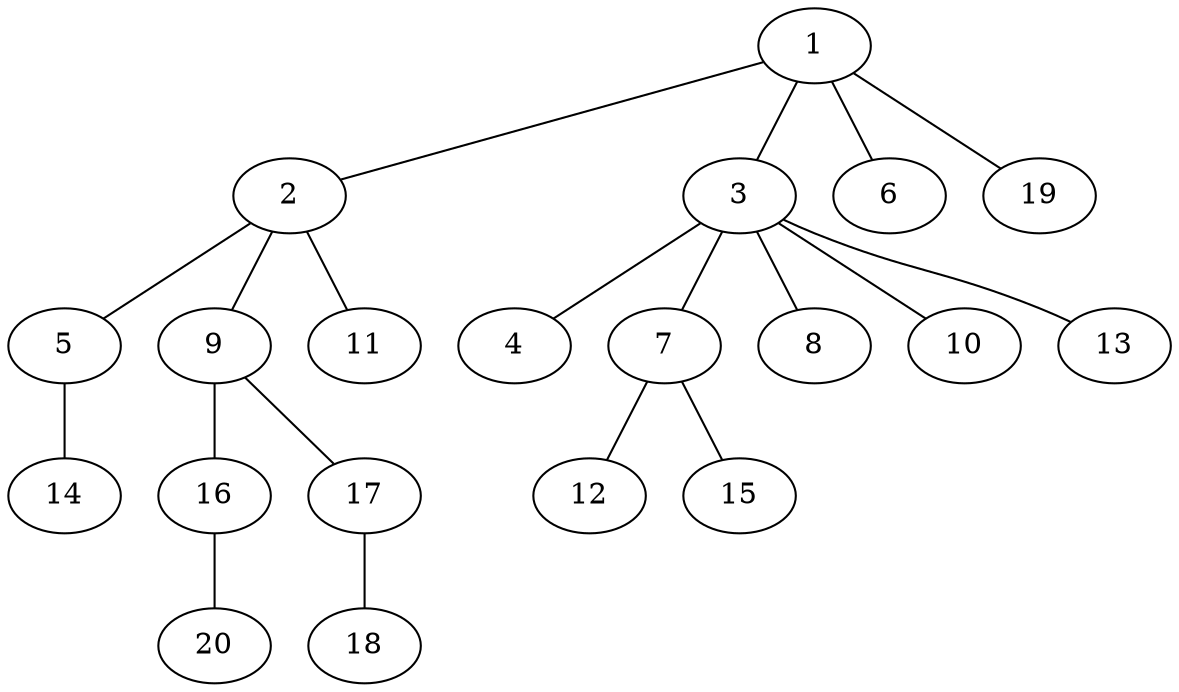 graph graphname {1--2
1--3
1--6
1--19
2--5
2--9
2--11
3--4
3--7
3--8
3--10
3--13
5--14
7--12
7--15
9--16
9--17
16--20
17--18
}